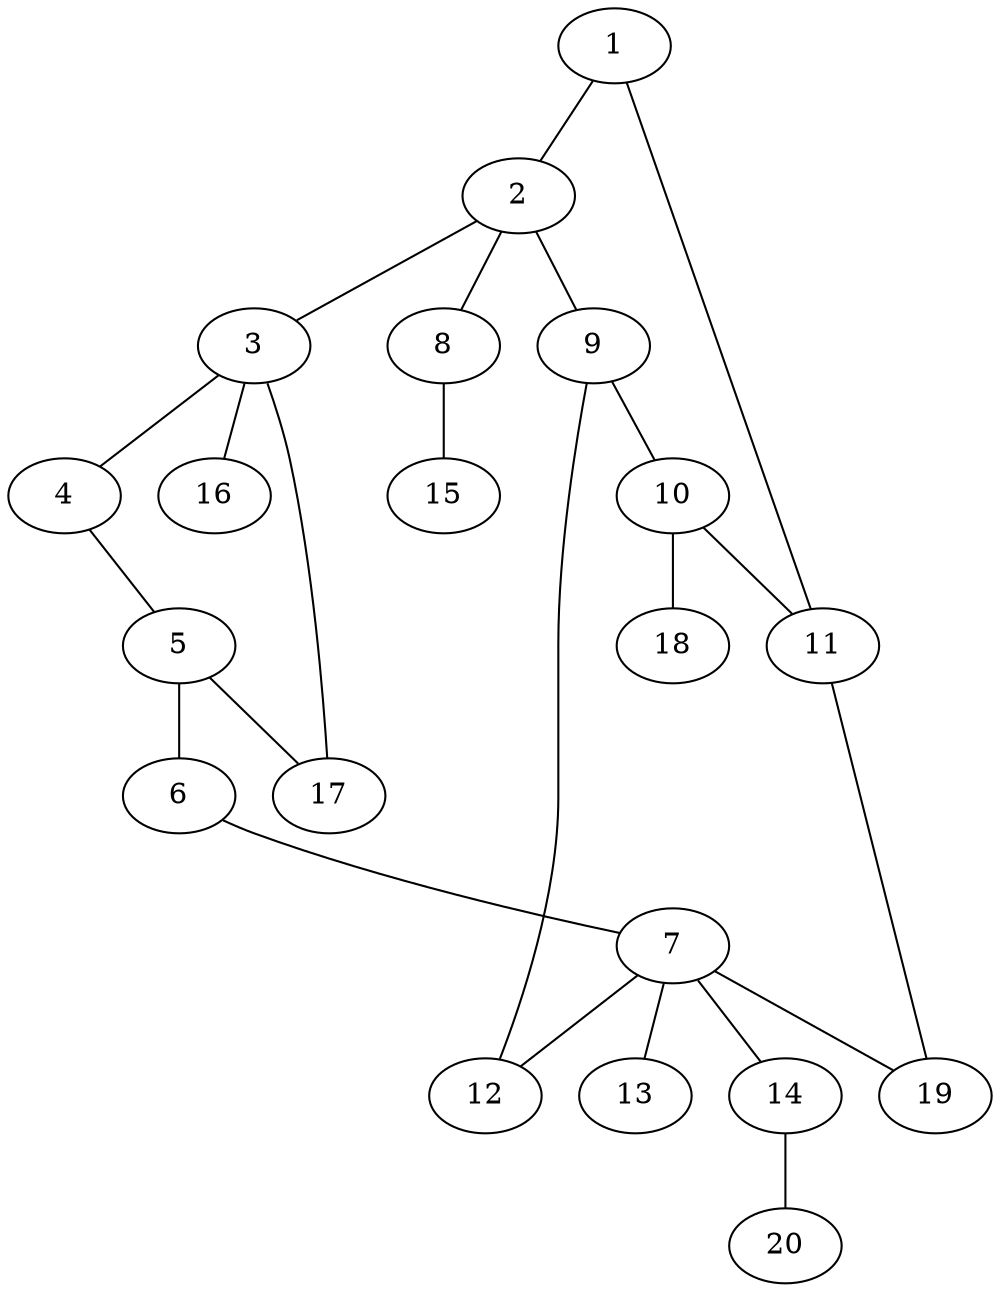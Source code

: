 graph graphname {1--2
1--11
2--3
2--8
2--9
3--4
3--16
3--17
4--5
5--6
5--17
6--7
7--12
7--13
7--14
7--19
8--15
9--10
9--12
10--11
10--18
11--19
14--20
}